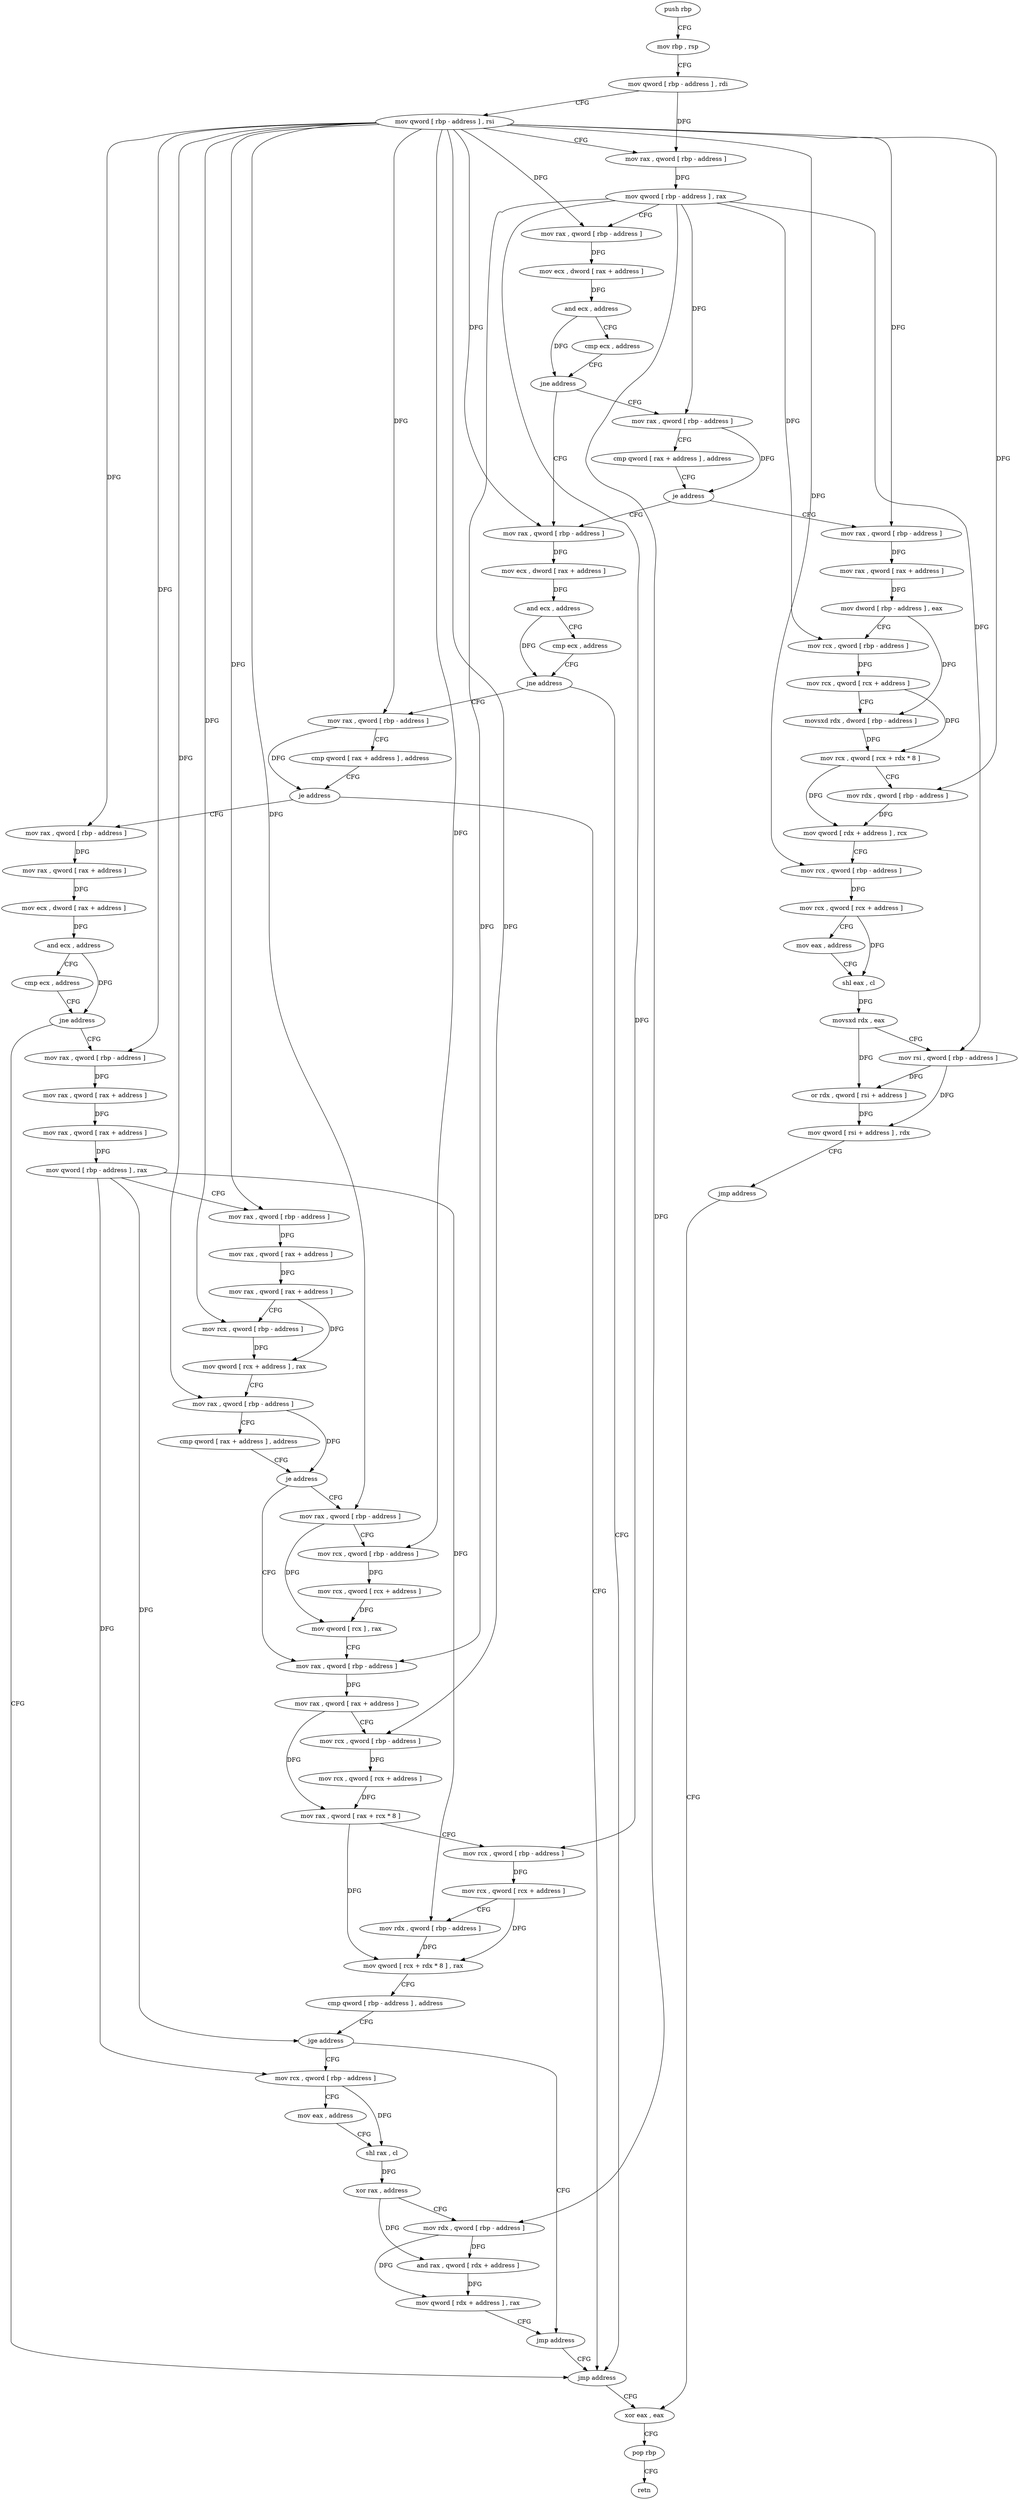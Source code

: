 digraph "func" {
"4268864" [label = "push rbp" ]
"4268865" [label = "mov rbp , rsp" ]
"4268868" [label = "mov qword [ rbp - address ] , rdi" ]
"4268872" [label = "mov qword [ rbp - address ] , rsi" ]
"4268876" [label = "mov rax , qword [ rbp - address ]" ]
"4268880" [label = "mov qword [ rbp - address ] , rax" ]
"4268884" [label = "mov rax , qword [ rbp - address ]" ]
"4268888" [label = "mov ecx , dword [ rax + address ]" ]
"4268891" [label = "and ecx , address" ]
"4268897" [label = "cmp ecx , address" ]
"4268900" [label = "jne address" ]
"4269003" [label = "mov rax , qword [ rbp - address ]" ]
"4268906" [label = "mov rax , qword [ rbp - address ]" ]
"4269007" [label = "mov ecx , dword [ rax + address ]" ]
"4269010" [label = "and ecx , address" ]
"4269016" [label = "cmp ecx , address" ]
"4269019" [label = "jne address" ]
"4269226" [label = "jmp address" ]
"4269025" [label = "mov rax , qword [ rbp - address ]" ]
"4268910" [label = "cmp qword [ rax + address ] , address" ]
"4268918" [label = "je address" ]
"4268924" [label = "mov rax , qword [ rbp - address ]" ]
"4269231" [label = "xor eax , eax" ]
"4269029" [label = "cmp qword [ rax + address ] , address" ]
"4269034" [label = "je address" ]
"4269040" [label = "mov rax , qword [ rbp - address ]" ]
"4268928" [label = "mov rax , qword [ rax + address ]" ]
"4268932" [label = "mov dword [ rbp - address ] , eax" ]
"4268935" [label = "mov rcx , qword [ rbp - address ]" ]
"4268939" [label = "mov rcx , qword [ rcx + address ]" ]
"4268946" [label = "movsxd rdx , dword [ rbp - address ]" ]
"4268950" [label = "mov rcx , qword [ rcx + rdx * 8 ]" ]
"4268954" [label = "mov rdx , qword [ rbp - address ]" ]
"4268958" [label = "mov qword [ rdx + address ] , rcx" ]
"4268962" [label = "mov rcx , qword [ rbp - address ]" ]
"4268966" [label = "mov rcx , qword [ rcx + address ]" ]
"4268970" [label = "mov eax , address" ]
"4268975" [label = "shl eax , cl" ]
"4268977" [label = "movsxd rdx , eax" ]
"4268980" [label = "mov rsi , qword [ rbp - address ]" ]
"4268984" [label = "or rdx , qword [ rsi + address ]" ]
"4268991" [label = "mov qword [ rsi + address ] , rdx" ]
"4268998" [label = "jmp address" ]
"4269233" [label = "pop rbp" ]
"4269234" [label = "retn" ]
"4269044" [label = "mov rax , qword [ rax + address ]" ]
"4269048" [label = "mov ecx , dword [ rax + address ]" ]
"4269051" [label = "and ecx , address" ]
"4269057" [label = "cmp ecx , address" ]
"4269060" [label = "jne address" ]
"4269066" [label = "mov rax , qword [ rbp - address ]" ]
"4269070" [label = "mov rax , qword [ rax + address ]" ]
"4269074" [label = "mov rax , qword [ rax + address ]" ]
"4269078" [label = "mov qword [ rbp - address ] , rax" ]
"4269082" [label = "mov rax , qword [ rbp - address ]" ]
"4269086" [label = "mov rax , qword [ rax + address ]" ]
"4269090" [label = "mov rax , qword [ rax + address ]" ]
"4269094" [label = "mov rcx , qword [ rbp - address ]" ]
"4269098" [label = "mov qword [ rcx + address ] , rax" ]
"4269102" [label = "mov rax , qword [ rbp - address ]" ]
"4269106" [label = "cmp qword [ rax + address ] , address" ]
"4269111" [label = "je address" ]
"4269132" [label = "mov rax , qword [ rbp - address ]" ]
"4269117" [label = "mov rax , qword [ rbp - address ]" ]
"4269136" [label = "mov rax , qword [ rax + address ]" ]
"4269143" [label = "mov rcx , qword [ rbp - address ]" ]
"4269147" [label = "mov rcx , qword [ rcx + address ]" ]
"4269151" [label = "mov rax , qword [ rax + rcx * 8 ]" ]
"4269155" [label = "mov rcx , qword [ rbp - address ]" ]
"4269159" [label = "mov rcx , qword [ rcx + address ]" ]
"4269166" [label = "mov rdx , qword [ rbp - address ]" ]
"4269170" [label = "mov qword [ rcx + rdx * 8 ] , rax" ]
"4269174" [label = "cmp qword [ rbp - address ] , address" ]
"4269179" [label = "jge address" ]
"4269221" [label = "jmp address" ]
"4269185" [label = "mov rcx , qword [ rbp - address ]" ]
"4269121" [label = "mov rcx , qword [ rbp - address ]" ]
"4269125" [label = "mov rcx , qword [ rcx + address ]" ]
"4269129" [label = "mov qword [ rcx ] , rax" ]
"4269189" [label = "mov eax , address" ]
"4269194" [label = "shl rax , cl" ]
"4269197" [label = "xor rax , address" ]
"4269203" [label = "mov rdx , qword [ rbp - address ]" ]
"4269207" [label = "and rax , qword [ rdx + address ]" ]
"4269214" [label = "mov qword [ rdx + address ] , rax" ]
"4268864" -> "4268865" [ label = "CFG" ]
"4268865" -> "4268868" [ label = "CFG" ]
"4268868" -> "4268872" [ label = "CFG" ]
"4268868" -> "4268876" [ label = "DFG" ]
"4268872" -> "4268876" [ label = "CFG" ]
"4268872" -> "4268884" [ label = "DFG" ]
"4268872" -> "4269003" [ label = "DFG" ]
"4268872" -> "4269025" [ label = "DFG" ]
"4268872" -> "4268924" [ label = "DFG" ]
"4268872" -> "4268954" [ label = "DFG" ]
"4268872" -> "4268962" [ label = "DFG" ]
"4268872" -> "4269040" [ label = "DFG" ]
"4268872" -> "4269066" [ label = "DFG" ]
"4268872" -> "4269082" [ label = "DFG" ]
"4268872" -> "4269094" [ label = "DFG" ]
"4268872" -> "4269102" [ label = "DFG" ]
"4268872" -> "4269143" [ label = "DFG" ]
"4268872" -> "4269117" [ label = "DFG" ]
"4268872" -> "4269121" [ label = "DFG" ]
"4268876" -> "4268880" [ label = "DFG" ]
"4268880" -> "4268884" [ label = "CFG" ]
"4268880" -> "4268906" [ label = "DFG" ]
"4268880" -> "4268935" [ label = "DFG" ]
"4268880" -> "4268980" [ label = "DFG" ]
"4268880" -> "4269132" [ label = "DFG" ]
"4268880" -> "4269155" [ label = "DFG" ]
"4268880" -> "4269203" [ label = "DFG" ]
"4268884" -> "4268888" [ label = "DFG" ]
"4268888" -> "4268891" [ label = "DFG" ]
"4268891" -> "4268897" [ label = "CFG" ]
"4268891" -> "4268900" [ label = "DFG" ]
"4268897" -> "4268900" [ label = "CFG" ]
"4268900" -> "4269003" [ label = "CFG" ]
"4268900" -> "4268906" [ label = "CFG" ]
"4269003" -> "4269007" [ label = "DFG" ]
"4268906" -> "4268910" [ label = "CFG" ]
"4268906" -> "4268918" [ label = "DFG" ]
"4269007" -> "4269010" [ label = "DFG" ]
"4269010" -> "4269016" [ label = "CFG" ]
"4269010" -> "4269019" [ label = "DFG" ]
"4269016" -> "4269019" [ label = "CFG" ]
"4269019" -> "4269226" [ label = "CFG" ]
"4269019" -> "4269025" [ label = "CFG" ]
"4269226" -> "4269231" [ label = "CFG" ]
"4269025" -> "4269029" [ label = "CFG" ]
"4269025" -> "4269034" [ label = "DFG" ]
"4268910" -> "4268918" [ label = "CFG" ]
"4268918" -> "4269003" [ label = "CFG" ]
"4268918" -> "4268924" [ label = "CFG" ]
"4268924" -> "4268928" [ label = "DFG" ]
"4269231" -> "4269233" [ label = "CFG" ]
"4269029" -> "4269034" [ label = "CFG" ]
"4269034" -> "4269226" [ label = "CFG" ]
"4269034" -> "4269040" [ label = "CFG" ]
"4269040" -> "4269044" [ label = "DFG" ]
"4268928" -> "4268932" [ label = "DFG" ]
"4268932" -> "4268935" [ label = "CFG" ]
"4268932" -> "4268946" [ label = "DFG" ]
"4268935" -> "4268939" [ label = "DFG" ]
"4268939" -> "4268946" [ label = "CFG" ]
"4268939" -> "4268950" [ label = "DFG" ]
"4268946" -> "4268950" [ label = "DFG" ]
"4268950" -> "4268954" [ label = "CFG" ]
"4268950" -> "4268958" [ label = "DFG" ]
"4268954" -> "4268958" [ label = "DFG" ]
"4268958" -> "4268962" [ label = "CFG" ]
"4268962" -> "4268966" [ label = "DFG" ]
"4268966" -> "4268970" [ label = "CFG" ]
"4268966" -> "4268975" [ label = "DFG" ]
"4268970" -> "4268975" [ label = "CFG" ]
"4268975" -> "4268977" [ label = "DFG" ]
"4268977" -> "4268980" [ label = "CFG" ]
"4268977" -> "4268984" [ label = "DFG" ]
"4268980" -> "4268984" [ label = "DFG" ]
"4268980" -> "4268991" [ label = "DFG" ]
"4268984" -> "4268991" [ label = "DFG" ]
"4268991" -> "4268998" [ label = "CFG" ]
"4268998" -> "4269231" [ label = "CFG" ]
"4269233" -> "4269234" [ label = "CFG" ]
"4269044" -> "4269048" [ label = "DFG" ]
"4269048" -> "4269051" [ label = "DFG" ]
"4269051" -> "4269057" [ label = "CFG" ]
"4269051" -> "4269060" [ label = "DFG" ]
"4269057" -> "4269060" [ label = "CFG" ]
"4269060" -> "4269226" [ label = "CFG" ]
"4269060" -> "4269066" [ label = "CFG" ]
"4269066" -> "4269070" [ label = "DFG" ]
"4269070" -> "4269074" [ label = "DFG" ]
"4269074" -> "4269078" [ label = "DFG" ]
"4269078" -> "4269082" [ label = "CFG" ]
"4269078" -> "4269166" [ label = "DFG" ]
"4269078" -> "4269179" [ label = "DFG" ]
"4269078" -> "4269185" [ label = "DFG" ]
"4269082" -> "4269086" [ label = "DFG" ]
"4269086" -> "4269090" [ label = "DFG" ]
"4269090" -> "4269094" [ label = "CFG" ]
"4269090" -> "4269098" [ label = "DFG" ]
"4269094" -> "4269098" [ label = "DFG" ]
"4269098" -> "4269102" [ label = "CFG" ]
"4269102" -> "4269106" [ label = "CFG" ]
"4269102" -> "4269111" [ label = "DFG" ]
"4269106" -> "4269111" [ label = "CFG" ]
"4269111" -> "4269132" [ label = "CFG" ]
"4269111" -> "4269117" [ label = "CFG" ]
"4269132" -> "4269136" [ label = "DFG" ]
"4269117" -> "4269121" [ label = "CFG" ]
"4269117" -> "4269129" [ label = "DFG" ]
"4269136" -> "4269143" [ label = "CFG" ]
"4269136" -> "4269151" [ label = "DFG" ]
"4269143" -> "4269147" [ label = "DFG" ]
"4269147" -> "4269151" [ label = "DFG" ]
"4269151" -> "4269155" [ label = "CFG" ]
"4269151" -> "4269170" [ label = "DFG" ]
"4269155" -> "4269159" [ label = "DFG" ]
"4269159" -> "4269166" [ label = "CFG" ]
"4269159" -> "4269170" [ label = "DFG" ]
"4269166" -> "4269170" [ label = "DFG" ]
"4269170" -> "4269174" [ label = "CFG" ]
"4269174" -> "4269179" [ label = "CFG" ]
"4269179" -> "4269221" [ label = "CFG" ]
"4269179" -> "4269185" [ label = "CFG" ]
"4269221" -> "4269226" [ label = "CFG" ]
"4269185" -> "4269189" [ label = "CFG" ]
"4269185" -> "4269194" [ label = "DFG" ]
"4269121" -> "4269125" [ label = "DFG" ]
"4269125" -> "4269129" [ label = "DFG" ]
"4269129" -> "4269132" [ label = "CFG" ]
"4269189" -> "4269194" [ label = "CFG" ]
"4269194" -> "4269197" [ label = "DFG" ]
"4269197" -> "4269203" [ label = "CFG" ]
"4269197" -> "4269207" [ label = "DFG" ]
"4269203" -> "4269207" [ label = "DFG" ]
"4269203" -> "4269214" [ label = "DFG" ]
"4269207" -> "4269214" [ label = "DFG" ]
"4269214" -> "4269221" [ label = "CFG" ]
}
